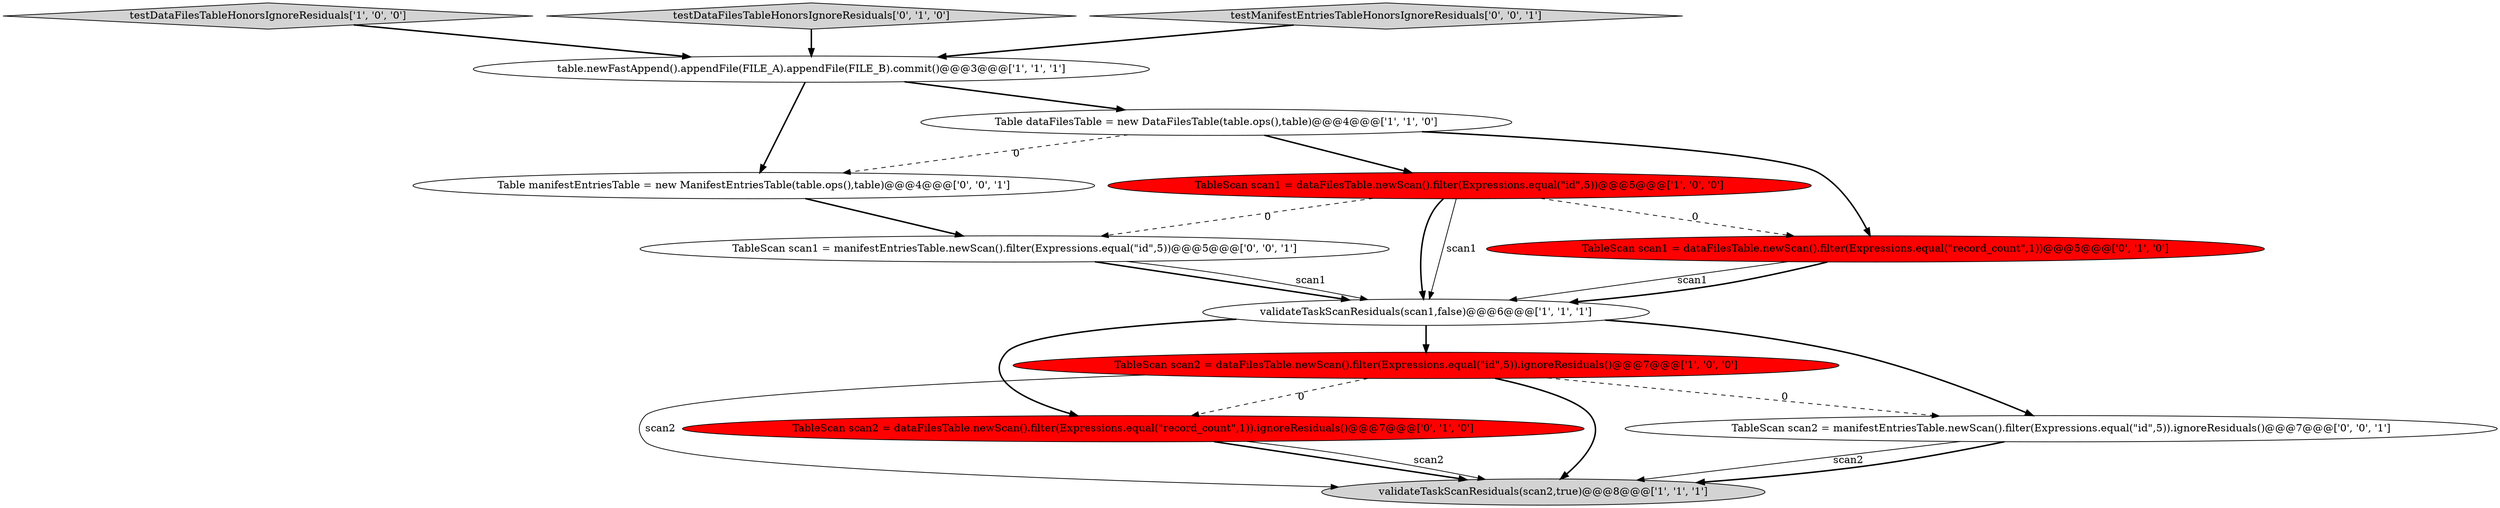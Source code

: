 digraph {
5 [style = filled, label = "TableScan scan2 = dataFilesTable.newScan().filter(Expressions.equal(\"id\",5)).ignoreResiduals()@@@7@@@['1', '0', '0']", fillcolor = red, shape = ellipse image = "AAA1AAABBB1BBB"];
1 [style = filled, label = "Table dataFilesTable = new DataFilesTable(table.ops(),table)@@@4@@@['1', '1', '0']", fillcolor = white, shape = ellipse image = "AAA0AAABBB1BBB"];
4 [style = filled, label = "TableScan scan1 = dataFilesTable.newScan().filter(Expressions.equal(\"id\",5))@@@5@@@['1', '0', '0']", fillcolor = red, shape = ellipse image = "AAA1AAABBB1BBB"];
7 [style = filled, label = "TableScan scan1 = dataFilesTable.newScan().filter(Expressions.equal(\"record_count\",1))@@@5@@@['0', '1', '0']", fillcolor = red, shape = ellipse image = "AAA1AAABBB2BBB"];
12 [style = filled, label = "Table manifestEntriesTable = new ManifestEntriesTable(table.ops(),table)@@@4@@@['0', '0', '1']", fillcolor = white, shape = ellipse image = "AAA0AAABBB3BBB"];
6 [style = filled, label = "testDataFilesTableHonorsIgnoreResiduals['1', '0', '0']", fillcolor = lightgray, shape = diamond image = "AAA0AAABBB1BBB"];
8 [style = filled, label = "testDataFilesTableHonorsIgnoreResiduals['0', '1', '0']", fillcolor = lightgray, shape = diamond image = "AAA0AAABBB2BBB"];
9 [style = filled, label = "TableScan scan2 = dataFilesTable.newScan().filter(Expressions.equal(\"record_count\",1)).ignoreResiduals()@@@7@@@['0', '1', '0']", fillcolor = red, shape = ellipse image = "AAA1AAABBB2BBB"];
2 [style = filled, label = "table.newFastAppend().appendFile(FILE_A).appendFile(FILE_B).commit()@@@3@@@['1', '1', '1']", fillcolor = white, shape = ellipse image = "AAA0AAABBB1BBB"];
11 [style = filled, label = "TableScan scan1 = manifestEntriesTable.newScan().filter(Expressions.equal(\"id\",5))@@@5@@@['0', '0', '1']", fillcolor = white, shape = ellipse image = "AAA0AAABBB3BBB"];
0 [style = filled, label = "validateTaskScanResiduals(scan1,false)@@@6@@@['1', '1', '1']", fillcolor = white, shape = ellipse image = "AAA0AAABBB1BBB"];
10 [style = filled, label = "TableScan scan2 = manifestEntriesTable.newScan().filter(Expressions.equal(\"id\",5)).ignoreResiduals()@@@7@@@['0', '0', '1']", fillcolor = white, shape = ellipse image = "AAA0AAABBB3BBB"];
3 [style = filled, label = "validateTaskScanResiduals(scan2,true)@@@8@@@['1', '1', '1']", fillcolor = lightgray, shape = ellipse image = "AAA0AAABBB1BBB"];
13 [style = filled, label = "testManifestEntriesTableHonorsIgnoreResiduals['0', '0', '1']", fillcolor = lightgray, shape = diamond image = "AAA0AAABBB3BBB"];
5->3 [style = bold, label=""];
1->4 [style = bold, label=""];
0->9 [style = bold, label=""];
5->3 [style = solid, label="scan2"];
10->3 [style = solid, label="scan2"];
7->0 [style = solid, label="scan1"];
2->1 [style = bold, label=""];
12->11 [style = bold, label=""];
10->3 [style = bold, label=""];
5->9 [style = dashed, label="0"];
7->0 [style = bold, label=""];
1->7 [style = bold, label=""];
2->12 [style = bold, label=""];
4->0 [style = bold, label=""];
4->0 [style = solid, label="scan1"];
6->2 [style = bold, label=""];
1->12 [style = dashed, label="0"];
0->10 [style = bold, label=""];
11->0 [style = bold, label=""];
8->2 [style = bold, label=""];
5->10 [style = dashed, label="0"];
4->7 [style = dashed, label="0"];
9->3 [style = bold, label=""];
11->0 [style = solid, label="scan1"];
9->3 [style = solid, label="scan2"];
4->11 [style = dashed, label="0"];
0->5 [style = bold, label=""];
13->2 [style = bold, label=""];
}
